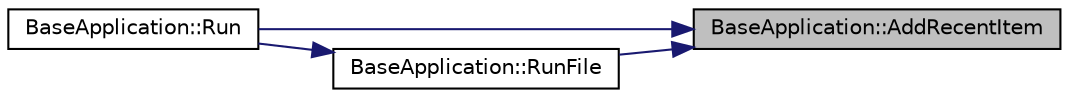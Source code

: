 digraph "BaseApplication::AddRecentItem"
{
 // LATEX_PDF_SIZE
  edge [fontname="Helvetica",fontsize="10",labelfontname="Helvetica",labelfontsize="10"];
  node [fontname="Helvetica",fontsize="10",shape=record];
  rankdir="RL";
  Node12 [label="BaseApplication::AddRecentItem",height=0.2,width=0.4,color="black", fillcolor="grey75", style="filled", fontcolor="black",tooltip="Add Item record in Recently Folder. @detail If Item path is overlap, delete the existing Item record."];
  Node12 -> Node13 [dir="back",color="midnightblue",fontsize="10",style="solid",fontname="Helvetica"];
  Node13 [label="BaseApplication::Run",height=0.2,width=0.4,color="black", fillcolor="white", style="filled",URL="$class_base_application.html#a8f2ce8add401a3b537f041df9f7ef978",tooltip="Program driver."];
  Node12 -> Node14 [dir="back",color="midnightblue",fontsize="10",style="solid",fontname="Helvetica"];
  Node14 [label="BaseApplication::RunFile",height=0.2,width=0.4,color="black", fillcolor="white", style="filled",URL="$class_base_application.html#adecbc4b863bc92fc6dbc79efcf7ae7a6",tooltip="Run File. @detail operation run [Target]."];
  Node14 -> Node13 [dir="back",color="midnightblue",fontsize="10",style="solid",fontname="Helvetica"];
}
